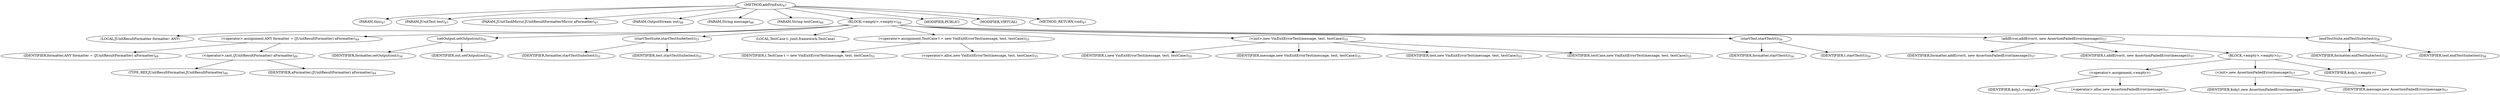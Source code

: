 digraph "addVmExit" {  
"42" [label = <(METHOD,addVmExit)<SUB>47</SUB>> ]
"43" [label = <(PARAM,this)<SUB>47</SUB>> ]
"44" [label = <(PARAM,JUnitTest test)<SUB>47</SUB>> ]
"45" [label = <(PARAM,JUnitTaskMirror.JUnitResultFormatterMirror aFormatter)<SUB>47</SUB>> ]
"46" [label = <(PARAM,OutputStream out)<SUB>48</SUB>> ]
"47" [label = <(PARAM,String message)<SUB>48</SUB>> ]
"48" [label = <(PARAM,String testCase)<SUB>48</SUB>> ]
"49" [label = <(BLOCK,&lt;empty&gt;,&lt;empty&gt;)<SUB>48</SUB>> ]
"50" [label = <(LOCAL,JUnitResultFormatter formatter: ANY)> ]
"51" [label = <(&lt;operator&gt;.assignment,ANY formatter = (JUnitResultFormatter) aFormatter)<SUB>49</SUB>> ]
"52" [label = <(IDENTIFIER,formatter,ANY formatter = (JUnitResultFormatter) aFormatter)<SUB>49</SUB>> ]
"53" [label = <(&lt;operator&gt;.cast,(JUnitResultFormatter) aFormatter)<SUB>49</SUB>> ]
"54" [label = <(TYPE_REF,JUnitResultFormatter,JUnitResultFormatter)<SUB>49</SUB>> ]
"55" [label = <(IDENTIFIER,aFormatter,(JUnitResultFormatter) aFormatter)<SUB>49</SUB>> ]
"56" [label = <(setOutput,setOutput(out))<SUB>50</SUB>> ]
"57" [label = <(IDENTIFIER,formatter,setOutput(out))<SUB>50</SUB>> ]
"58" [label = <(IDENTIFIER,out,setOutput(out))<SUB>50</SUB>> ]
"59" [label = <(startTestSuite,startTestSuite(test))<SUB>51</SUB>> ]
"60" [label = <(IDENTIFIER,formatter,startTestSuite(test))<SUB>51</SUB>> ]
"61" [label = <(IDENTIFIER,test,startTestSuite(test))<SUB>51</SUB>> ]
"6" [label = <(LOCAL,TestCase t: junit.framework.TestCase)> ]
"62" [label = <(&lt;operator&gt;.assignment,TestCase t = new VmExitErrorTest(message, test, testCase))<SUB>55</SUB>> ]
"63" [label = <(IDENTIFIER,t,TestCase t = new VmExitErrorTest(message, test, testCase))<SUB>55</SUB>> ]
"64" [label = <(&lt;operator&gt;.alloc,new VmExitErrorTest(message, test, testCase))<SUB>55</SUB>> ]
"65" [label = <(&lt;init&gt;,new VmExitErrorTest(message, test, testCase))<SUB>55</SUB>> ]
"5" [label = <(IDENTIFIER,t,new VmExitErrorTest(message, test, testCase))<SUB>55</SUB>> ]
"66" [label = <(IDENTIFIER,message,new VmExitErrorTest(message, test, testCase))<SUB>55</SUB>> ]
"67" [label = <(IDENTIFIER,test,new VmExitErrorTest(message, test, testCase))<SUB>55</SUB>> ]
"68" [label = <(IDENTIFIER,testCase,new VmExitErrorTest(message, test, testCase))<SUB>55</SUB>> ]
"69" [label = <(startTest,startTest(t))<SUB>56</SUB>> ]
"70" [label = <(IDENTIFIER,formatter,startTest(t))<SUB>56</SUB>> ]
"71" [label = <(IDENTIFIER,t,startTest(t))<SUB>56</SUB>> ]
"72" [label = <(addError,addError(t, new AssertionFailedError(message)))<SUB>57</SUB>> ]
"73" [label = <(IDENTIFIER,formatter,addError(t, new AssertionFailedError(message)))<SUB>57</SUB>> ]
"74" [label = <(IDENTIFIER,t,addError(t, new AssertionFailedError(message)))<SUB>57</SUB>> ]
"75" [label = <(BLOCK,&lt;empty&gt;,&lt;empty&gt;)<SUB>57</SUB>> ]
"76" [label = <(&lt;operator&gt;.assignment,&lt;empty&gt;)> ]
"77" [label = <(IDENTIFIER,$obj1,&lt;empty&gt;)> ]
"78" [label = <(&lt;operator&gt;.alloc,new AssertionFailedError(message))<SUB>57</SUB>> ]
"79" [label = <(&lt;init&gt;,new AssertionFailedError(message))<SUB>57</SUB>> ]
"80" [label = <(IDENTIFIER,$obj1,new AssertionFailedError(message))> ]
"81" [label = <(IDENTIFIER,message,new AssertionFailedError(message))<SUB>57</SUB>> ]
"82" [label = <(IDENTIFIER,$obj1,&lt;empty&gt;)> ]
"83" [label = <(endTestSuite,endTestSuite(test))<SUB>58</SUB>> ]
"84" [label = <(IDENTIFIER,formatter,endTestSuite(test))<SUB>58</SUB>> ]
"85" [label = <(IDENTIFIER,test,endTestSuite(test))<SUB>58</SUB>> ]
"86" [label = <(MODIFIER,PUBLIC)> ]
"87" [label = <(MODIFIER,VIRTUAL)> ]
"88" [label = <(METHOD_RETURN,void)<SUB>47</SUB>> ]
  "42" -> "43" 
  "42" -> "44" 
  "42" -> "45" 
  "42" -> "46" 
  "42" -> "47" 
  "42" -> "48" 
  "42" -> "49" 
  "42" -> "86" 
  "42" -> "87" 
  "42" -> "88" 
  "49" -> "50" 
  "49" -> "51" 
  "49" -> "56" 
  "49" -> "59" 
  "49" -> "6" 
  "49" -> "62" 
  "49" -> "65" 
  "49" -> "69" 
  "49" -> "72" 
  "49" -> "83" 
  "51" -> "52" 
  "51" -> "53" 
  "53" -> "54" 
  "53" -> "55" 
  "56" -> "57" 
  "56" -> "58" 
  "59" -> "60" 
  "59" -> "61" 
  "62" -> "63" 
  "62" -> "64" 
  "65" -> "5" 
  "65" -> "66" 
  "65" -> "67" 
  "65" -> "68" 
  "69" -> "70" 
  "69" -> "71" 
  "72" -> "73" 
  "72" -> "74" 
  "72" -> "75" 
  "75" -> "76" 
  "75" -> "79" 
  "75" -> "82" 
  "76" -> "77" 
  "76" -> "78" 
  "79" -> "80" 
  "79" -> "81" 
  "83" -> "84" 
  "83" -> "85" 
}
